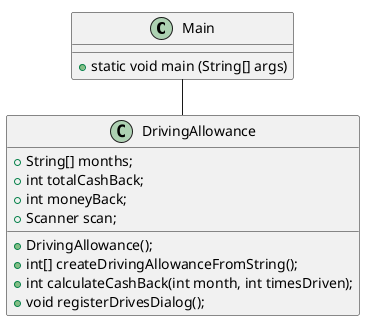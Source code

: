 @startuml
'https://plantuml.com/class-diagram
!pragma layout smetana

    Class Main{
    +static void main (String[] args)
    }

    Class DrivingAllowance{
    +String[] months;
    +int totalCashBack;
    +int moneyBack;
    +Scanner scan;

    +DrivingAllowance();
    +int[] createDrivingAllowanceFromString();
    +int calculateCashBack(int month, int timesDriven);
    +void registerDrivesDialog();
    }

    Main -- DrivingAllowance


@enduml

implements ..|>
extends <|-- (is-a)
composition *-- (must-have)
Aggregation o-- (can-have)
Associering <--